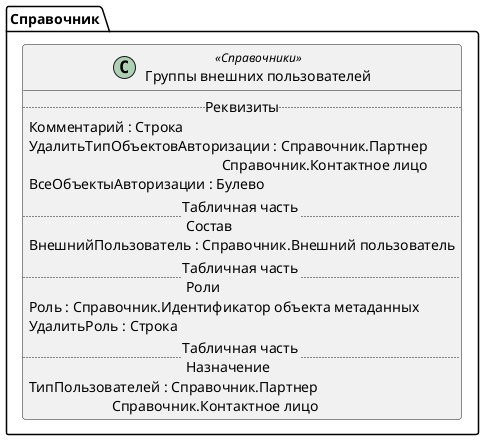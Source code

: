 ﻿@startuml ГруппыВнешнихПользователей
'!include templates.wsd
'..\include templates.wsd
class Справочник.ГруппыВнешнихПользователей as "Группы внешних пользователей" <<Справочники>>
{
..Реквизиты..
Комментарий : Строка
УдалитьТипОбъектовАвторизации : Справочник.Партнер\rСправочник.Контактное лицо
ВсеОбъектыАвторизации : Булево
..Табличная часть \n Состав..
ВнешнийПользователь : Справочник.Внешний пользователь
..Табличная часть \n Роли..
Роль : Справочник.Идентификатор объекта метаданных
УдалитьРоль : Строка
..Табличная часть \n Назначение..
ТипПользователей : Справочник.Партнер\rСправочник.Контактное лицо
}
@enduml
